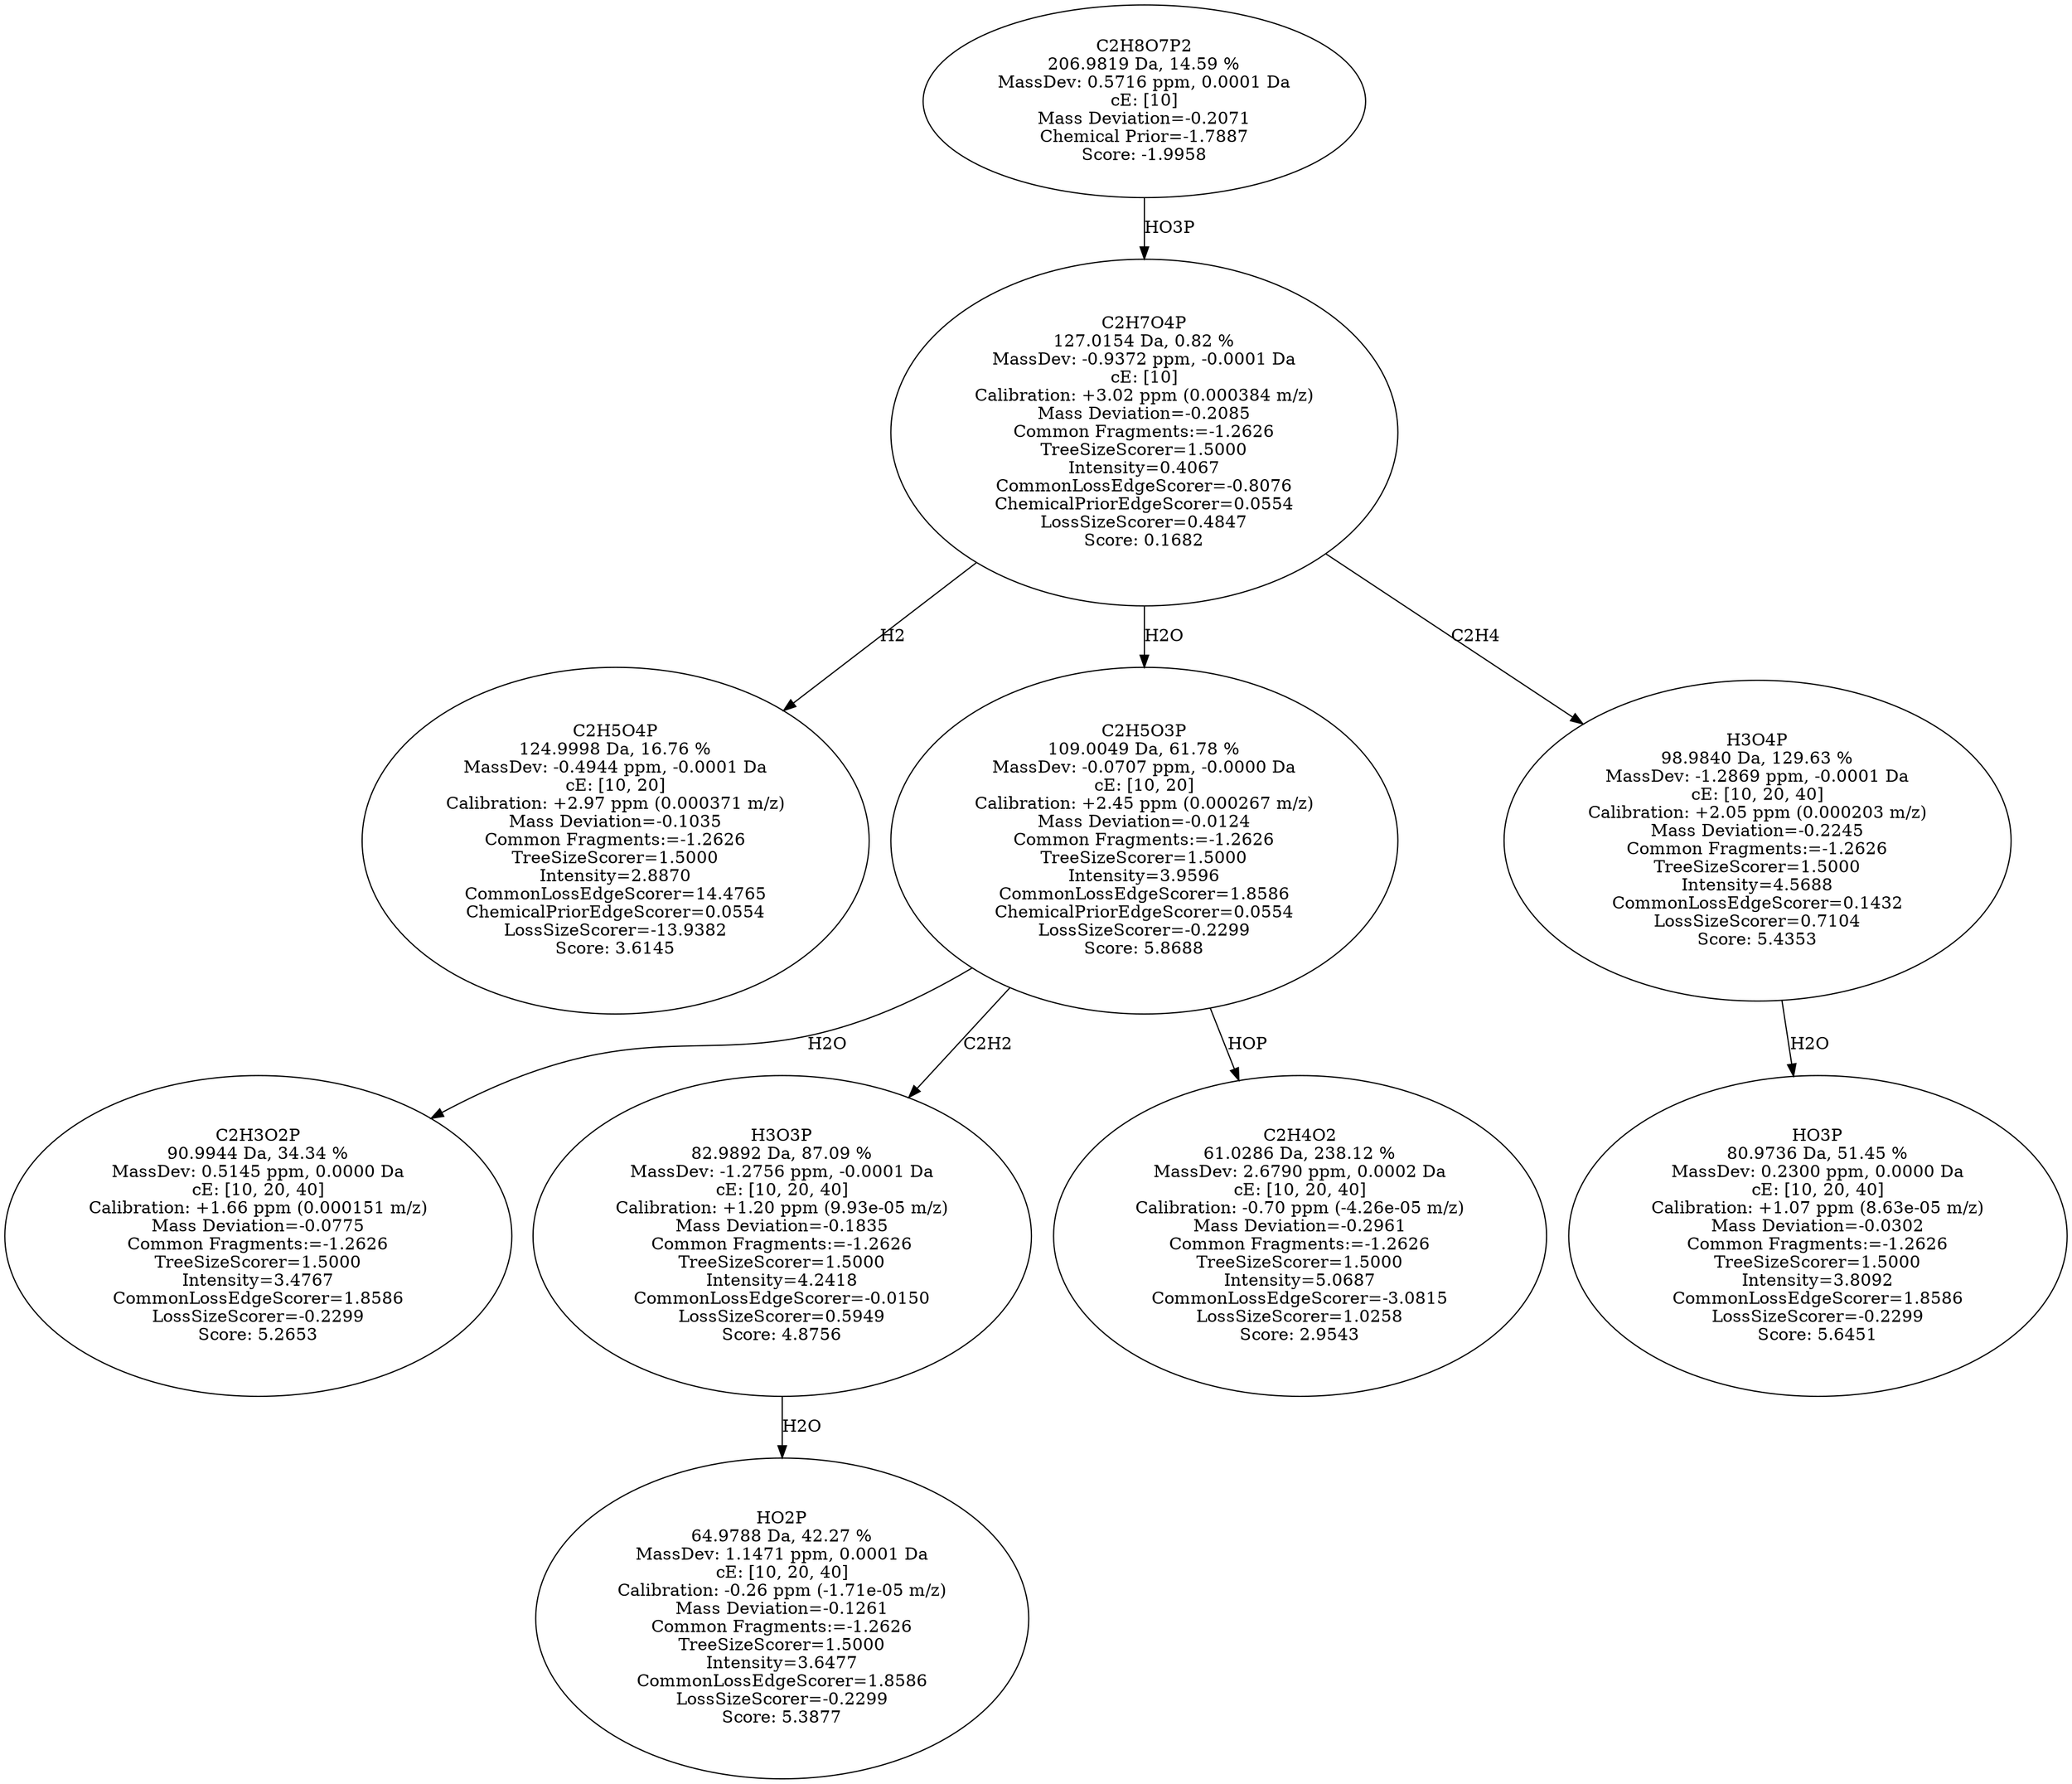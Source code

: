 strict digraph {
v1 [label="C2H5O4P\n124.9998 Da, 16.76 %\nMassDev: -0.4944 ppm, -0.0001 Da\ncE: [10, 20]\nCalibration: +2.97 ppm (0.000371 m/z)\nMass Deviation=-0.1035\nCommon Fragments:=-1.2626\nTreeSizeScorer=1.5000\nIntensity=2.8870\nCommonLossEdgeScorer=14.4765\nChemicalPriorEdgeScorer=0.0554\nLossSizeScorer=-13.9382\nScore: 3.6145"];
v2 [label="C2H3O2P\n90.9944 Da, 34.34 %\nMassDev: 0.5145 ppm, 0.0000 Da\ncE: [10, 20, 40]\nCalibration: +1.66 ppm (0.000151 m/z)\nMass Deviation=-0.0775\nCommon Fragments:=-1.2626\nTreeSizeScorer=1.5000\nIntensity=3.4767\nCommonLossEdgeScorer=1.8586\nLossSizeScorer=-0.2299\nScore: 5.2653"];
v3 [label="HO2P\n64.9788 Da, 42.27 %\nMassDev: 1.1471 ppm, 0.0001 Da\ncE: [10, 20, 40]\nCalibration: -0.26 ppm (-1.71e-05 m/z)\nMass Deviation=-0.1261\nCommon Fragments:=-1.2626\nTreeSizeScorer=1.5000\nIntensity=3.6477\nCommonLossEdgeScorer=1.8586\nLossSizeScorer=-0.2299\nScore: 5.3877"];
v4 [label="H3O3P\n82.9892 Da, 87.09 %\nMassDev: -1.2756 ppm, -0.0001 Da\ncE: [10, 20, 40]\nCalibration: +1.20 ppm (9.93e-05 m/z)\nMass Deviation=-0.1835\nCommon Fragments:=-1.2626\nTreeSizeScorer=1.5000\nIntensity=4.2418\nCommonLossEdgeScorer=-0.0150\nLossSizeScorer=0.5949\nScore: 4.8756"];
v5 [label="C2H4O2\n61.0286 Da, 238.12 %\nMassDev: 2.6790 ppm, 0.0002 Da\ncE: [10, 20, 40]\nCalibration: -0.70 ppm (-4.26e-05 m/z)\nMass Deviation=-0.2961\nCommon Fragments:=-1.2626\nTreeSizeScorer=1.5000\nIntensity=5.0687\nCommonLossEdgeScorer=-3.0815\nLossSizeScorer=1.0258\nScore: 2.9543"];
v6 [label="C2H5O3P\n109.0049 Da, 61.78 %\nMassDev: -0.0707 ppm, -0.0000 Da\ncE: [10, 20]\nCalibration: +2.45 ppm (0.000267 m/z)\nMass Deviation=-0.0124\nCommon Fragments:=-1.2626\nTreeSizeScorer=1.5000\nIntensity=3.9596\nCommonLossEdgeScorer=1.8586\nChemicalPriorEdgeScorer=0.0554\nLossSizeScorer=-0.2299\nScore: 5.8688"];
v7 [label="HO3P\n80.9736 Da, 51.45 %\nMassDev: 0.2300 ppm, 0.0000 Da\ncE: [10, 20, 40]\nCalibration: +1.07 ppm (8.63e-05 m/z)\nMass Deviation=-0.0302\nCommon Fragments:=-1.2626\nTreeSizeScorer=1.5000\nIntensity=3.8092\nCommonLossEdgeScorer=1.8586\nLossSizeScorer=-0.2299\nScore: 5.6451"];
v8 [label="H3O4P\n98.9840 Da, 129.63 %\nMassDev: -1.2869 ppm, -0.0001 Da\ncE: [10, 20, 40]\nCalibration: +2.05 ppm (0.000203 m/z)\nMass Deviation=-0.2245\nCommon Fragments:=-1.2626\nTreeSizeScorer=1.5000\nIntensity=4.5688\nCommonLossEdgeScorer=0.1432\nLossSizeScorer=0.7104\nScore: 5.4353"];
v9 [label="C2H7O4P\n127.0154 Da, 0.82 %\nMassDev: -0.9372 ppm, -0.0001 Da\ncE: [10]\nCalibration: +3.02 ppm (0.000384 m/z)\nMass Deviation=-0.2085\nCommon Fragments:=-1.2626\nTreeSizeScorer=1.5000\nIntensity=0.4067\nCommonLossEdgeScorer=-0.8076\nChemicalPriorEdgeScorer=0.0554\nLossSizeScorer=0.4847\nScore: 0.1682"];
v10 [label="C2H8O7P2\n206.9819 Da, 14.59 %\nMassDev: 0.5716 ppm, 0.0001 Da\ncE: [10]\nMass Deviation=-0.2071\nChemical Prior=-1.7887\nScore: -1.9958"];
v9 -> v1 [label="H2"];
v6 -> v2 [label="H2O"];
v4 -> v3 [label="H2O"];
v6 -> v4 [label="C2H2"];
v6 -> v5 [label="HOP"];
v9 -> v6 [label="H2O"];
v8 -> v7 [label="H2O"];
v9 -> v8 [label="C2H4"];
v10 -> v9 [label="HO3P"];
}